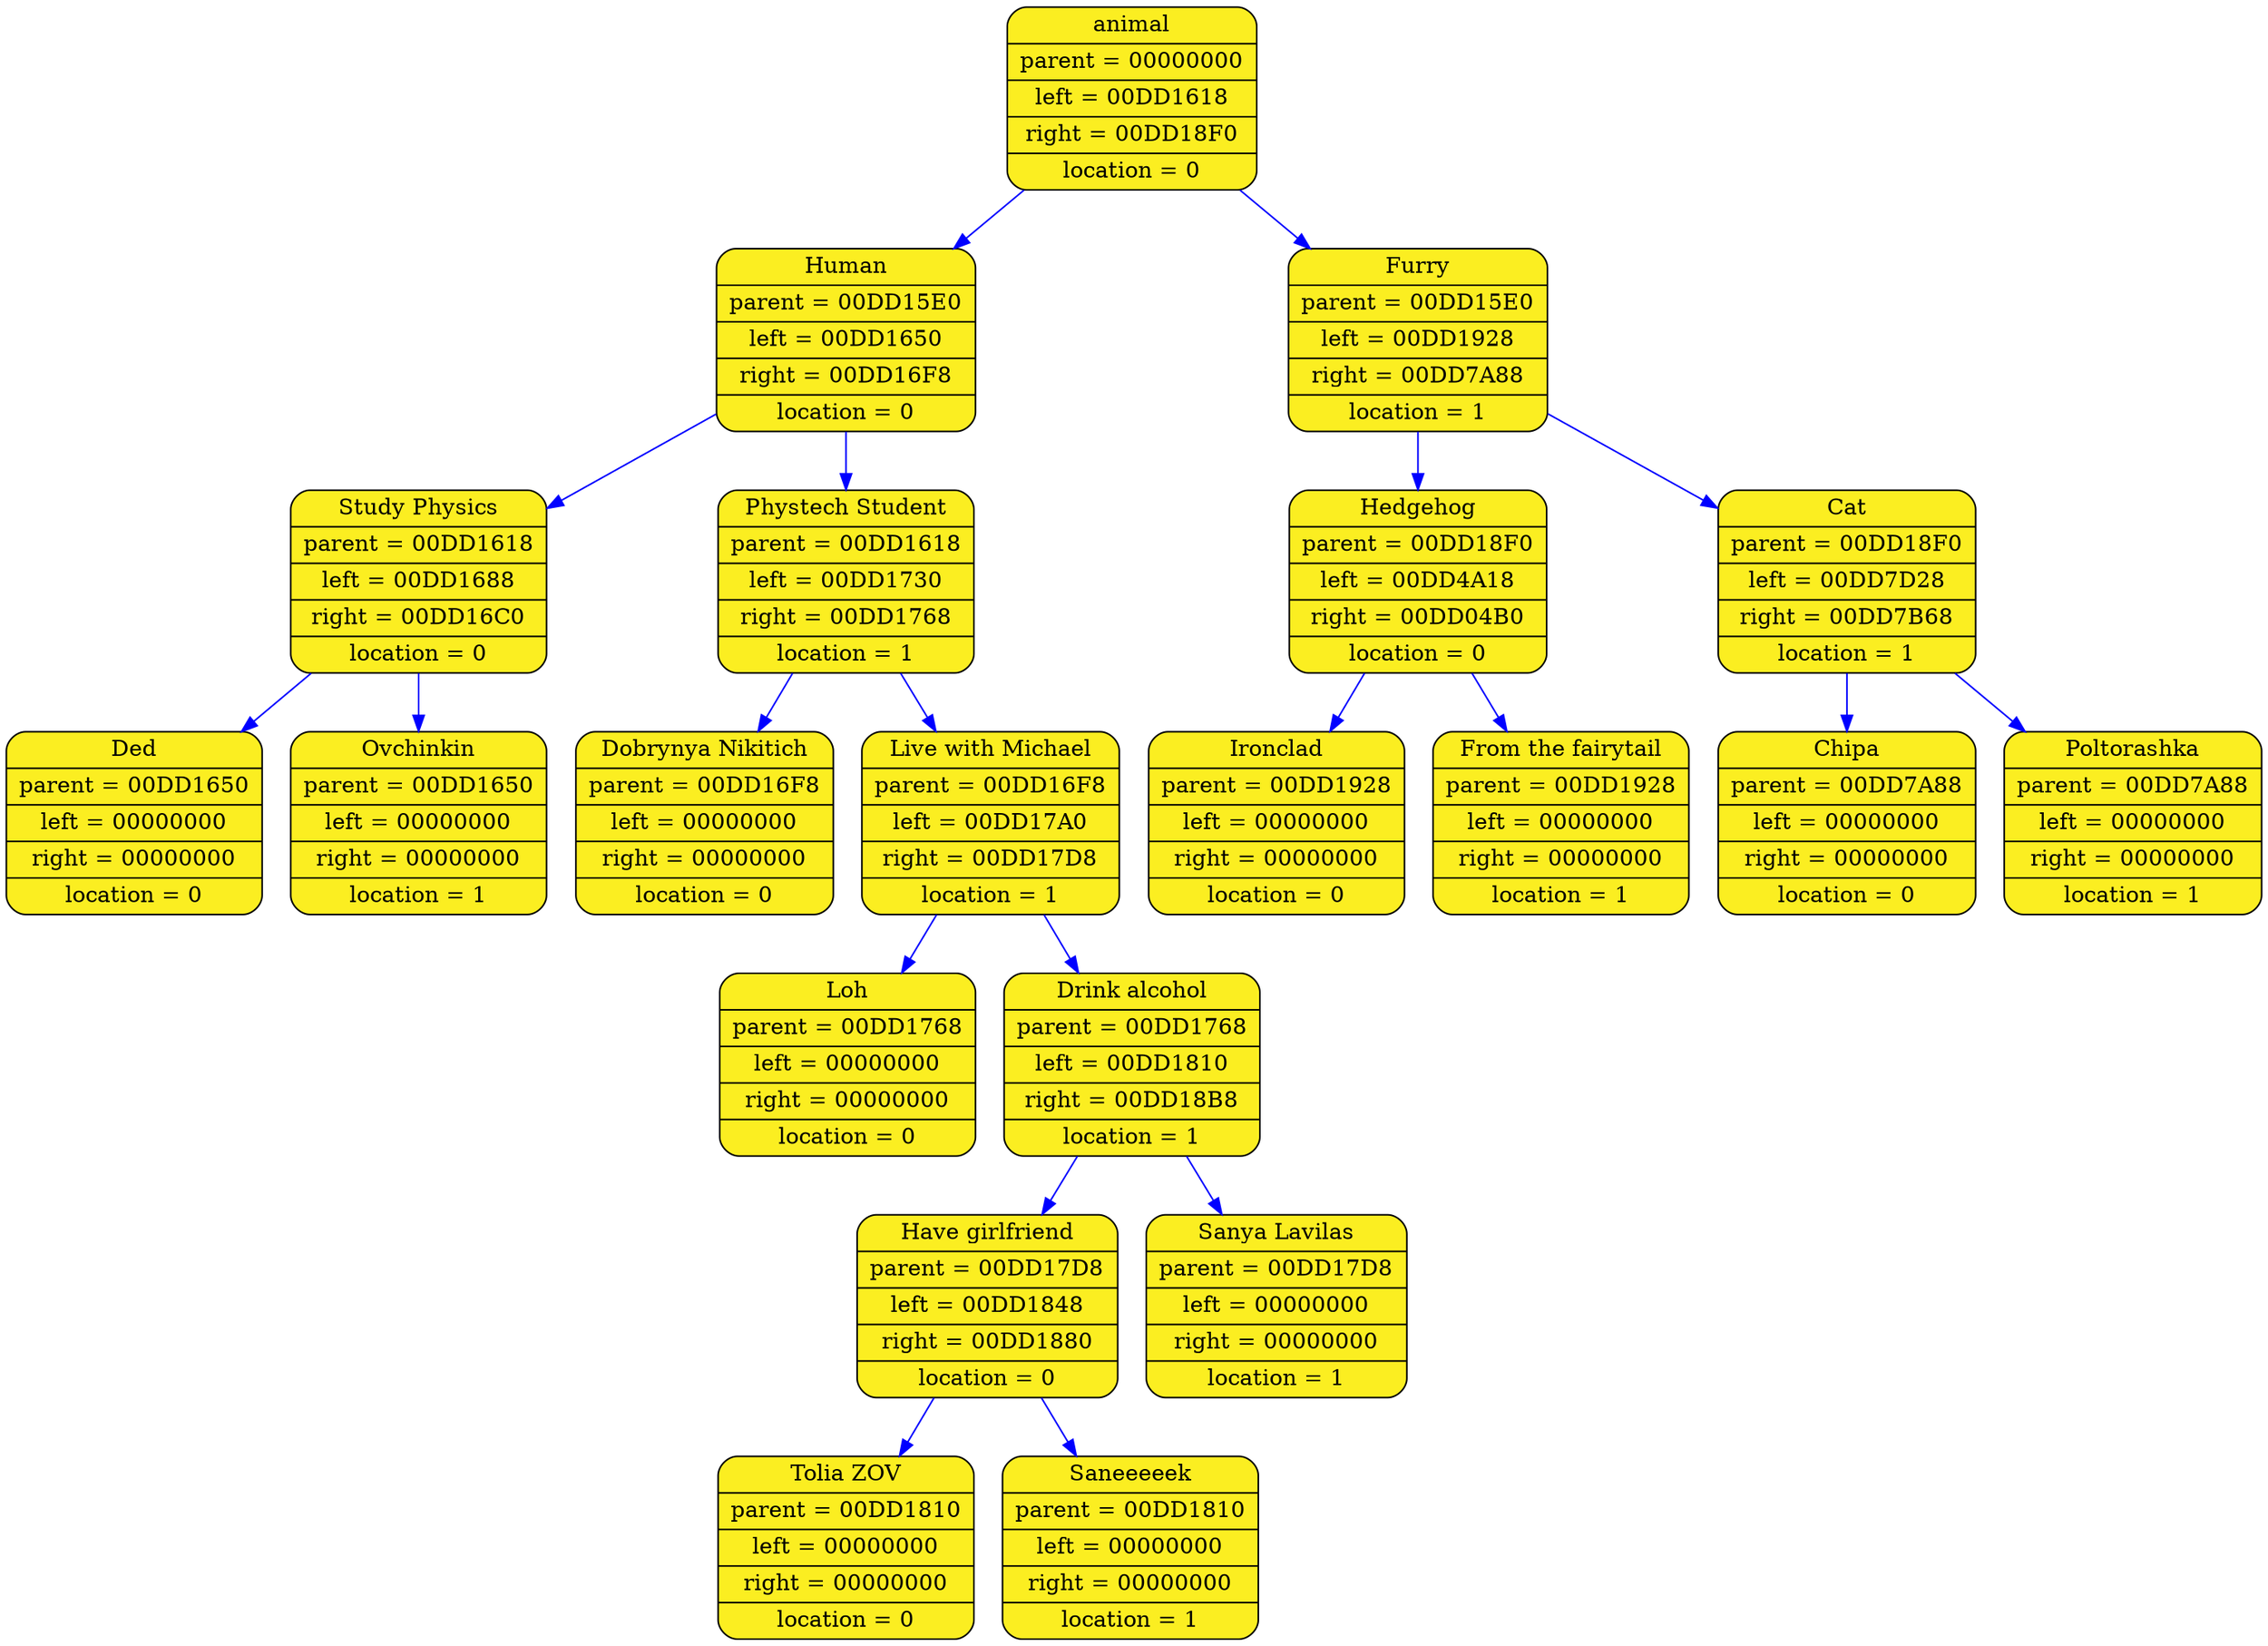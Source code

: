 digraph list
{
rankdir=HR;
	14489060 [shape = Mrecord; style = filled; fillcolor="#FBEE21"; color = "#000000"; fontcolor = "#000000"; label = "{ animal| parent = 00000000| left = 00DD1618| right = 00DD18F0| location = 0}"];
	14489116 [shape = Mrecord; style = filled; fillcolor="#FBEE21"; color = "#000000"; fontcolor = "#000000"; label = "{ Human| parent = 00DD15E0| left = 00DD1650| right = 00DD16F8| location = 0}"];
	14489060 -> 14489116 [color="blue"]
	14489172 [shape = Mrecord; style = filled; fillcolor="#FBEE21"; color = "#000000"; fontcolor = "#000000"; label = "{ Study Physics| parent = 00DD1618| left = 00DD1688| right = 00DD16C0| location = 0}"];
	14489116 -> 14489172 [color="blue"]
	14489228 [shape = Mrecord; style = filled; fillcolor="#FBEE21"; color = "#000000"; fontcolor = "#000000"; label = "{ Ded| parent = 00DD1650| left = 00000000| right = 00000000| location = 0}"];
	14489172 -> 14489228 [color="blue"]
	14489284 [shape = Mrecord; style = filled; fillcolor="#FBEE21"; color = "#000000"; fontcolor = "#000000"; label = "{ Ovchinkin| parent = 00DD1650| left = 00000000| right = 00000000| location = 1}"];
	14489172 -> 14489284 [color="blue"]
	14489340 [shape = Mrecord; style = filled; fillcolor="#FBEE21"; color = "#000000"; fontcolor = "#000000"; label = "{ Phystech Student| parent = 00DD1618| left = 00DD1730| right = 00DD1768| location = 1}"];
	14489116 -> 14489340 [color="blue"]
	14489396 [shape = Mrecord; style = filled; fillcolor="#FBEE21"; color = "#000000"; fontcolor = "#000000"; label = "{ Dobrynya Nikitich| parent = 00DD16F8| left = 00000000| right = 00000000| location = 0}"];
	14489340 -> 14489396 [color="blue"]
	14489452 [shape = Mrecord; style = filled; fillcolor="#FBEE21"; color = "#000000"; fontcolor = "#000000"; label = "{ Live with Michael| parent = 00DD16F8| left = 00DD17A0| right = 00DD17D8| location = 1}"];
	14489340 -> 14489452 [color="blue"]
	14489508 [shape = Mrecord; style = filled; fillcolor="#FBEE21"; color = "#000000"; fontcolor = "#000000"; label = "{ Loh| parent = 00DD1768| left = 00000000| right = 00000000| location = 0}"];
	14489452 -> 14489508 [color="blue"]
	14489564 [shape = Mrecord; style = filled; fillcolor="#FBEE21"; color = "#000000"; fontcolor = "#000000"; label = "{ Drink alcohol| parent = 00DD1768| left = 00DD1810| right = 00DD18B8| location = 1}"];
	14489452 -> 14489564 [color="blue"]
	14489620 [shape = Mrecord; style = filled; fillcolor="#FBEE21"; color = "#000000"; fontcolor = "#000000"; label = "{ Have girlfriend| parent = 00DD17D8| left = 00DD1848| right = 00DD1880| location = 0}"];
	14489564 -> 14489620 [color="blue"]
	14489676 [shape = Mrecord; style = filled; fillcolor="#FBEE21"; color = "#000000"; fontcolor = "#000000"; label = "{ Tolia ZOV| parent = 00DD1810| left = 00000000| right = 00000000| location = 0}"];
	14489620 -> 14489676 [color="blue"]
	14489732 [shape = Mrecord; style = filled; fillcolor="#FBEE21"; color = "#000000"; fontcolor = "#000000"; label = "{ Saneeeeek| parent = 00DD1810| left = 00000000| right = 00000000| location = 1}"];
	14489620 -> 14489732 [color="blue"]
	14489788 [shape = Mrecord; style = filled; fillcolor="#FBEE21"; color = "#000000"; fontcolor = "#000000"; label = "{ Sanya Lavilas| parent = 00DD17D8| left = 00000000| right = 00000000| location = 1}"];
	14489564 -> 14489788 [color="blue"]
	14489844 [shape = Mrecord; style = filled; fillcolor="#FBEE21"; color = "#000000"; fontcolor = "#000000"; label = "{ Furry| parent = 00DD15E0| left = 00DD1928| right = 00DD7A88| location = 1}"];
	14489060 -> 14489844 [color="blue"]
	14489900 [shape = Mrecord; style = filled; fillcolor="#FBEE21"; color = "#000000"; fontcolor = "#000000"; label = "{ Hedgehog| parent = 00DD18F0| left = 00DD4A18| right = 00DD04B0| location = 0}"];
	14489844 -> 14489900 [color="blue"]
	14502428 [shape = Mrecord; style = filled; fillcolor="#FBEE21"; color = "#000000"; fontcolor = "#000000"; label = "{ Ironclad| parent = 00DD1928| left = 00000000| right = 00000000| location = 0}"];
	14489900 -> 14502428 [color="blue"]
	14484660 [shape = Mrecord; style = filled; fillcolor="#FBEE21"; color = "#000000"; fontcolor = "#000000"; label = "{ From the fairytail| parent = 00DD1928| left = 00000000| right = 00000000| location = 1}"];
	14489900 -> 14484660 [color="blue"]
	14514828 [shape = Mrecord; style = filled; fillcolor="#FBEE21"; color = "#000000"; fontcolor = "#000000"; label = "{ Cat| parent = 00DD18F0| left = 00DD7D28| right = 00DD7B68| location = 1}"];
	14489844 -> 14514828 [color="blue"]
	14515500 [shape = Mrecord; style = filled; fillcolor="#FBEE21"; color = "#000000"; fontcolor = "#000000"; label = "{ Chipa| parent = 00DD7A88| left = 00000000| right = 00000000| location = 0}"];
	14514828 -> 14515500 [color="blue"]
	14515052 [shape = Mrecord; style = filled; fillcolor="#FBEE21"; color = "#000000"; fontcolor = "#000000"; label = "{ Poltorashka| parent = 00DD7A88| left = 00000000| right = 00000000| location = 1}"];
	14514828 -> 14515052 [color="blue"]
	}